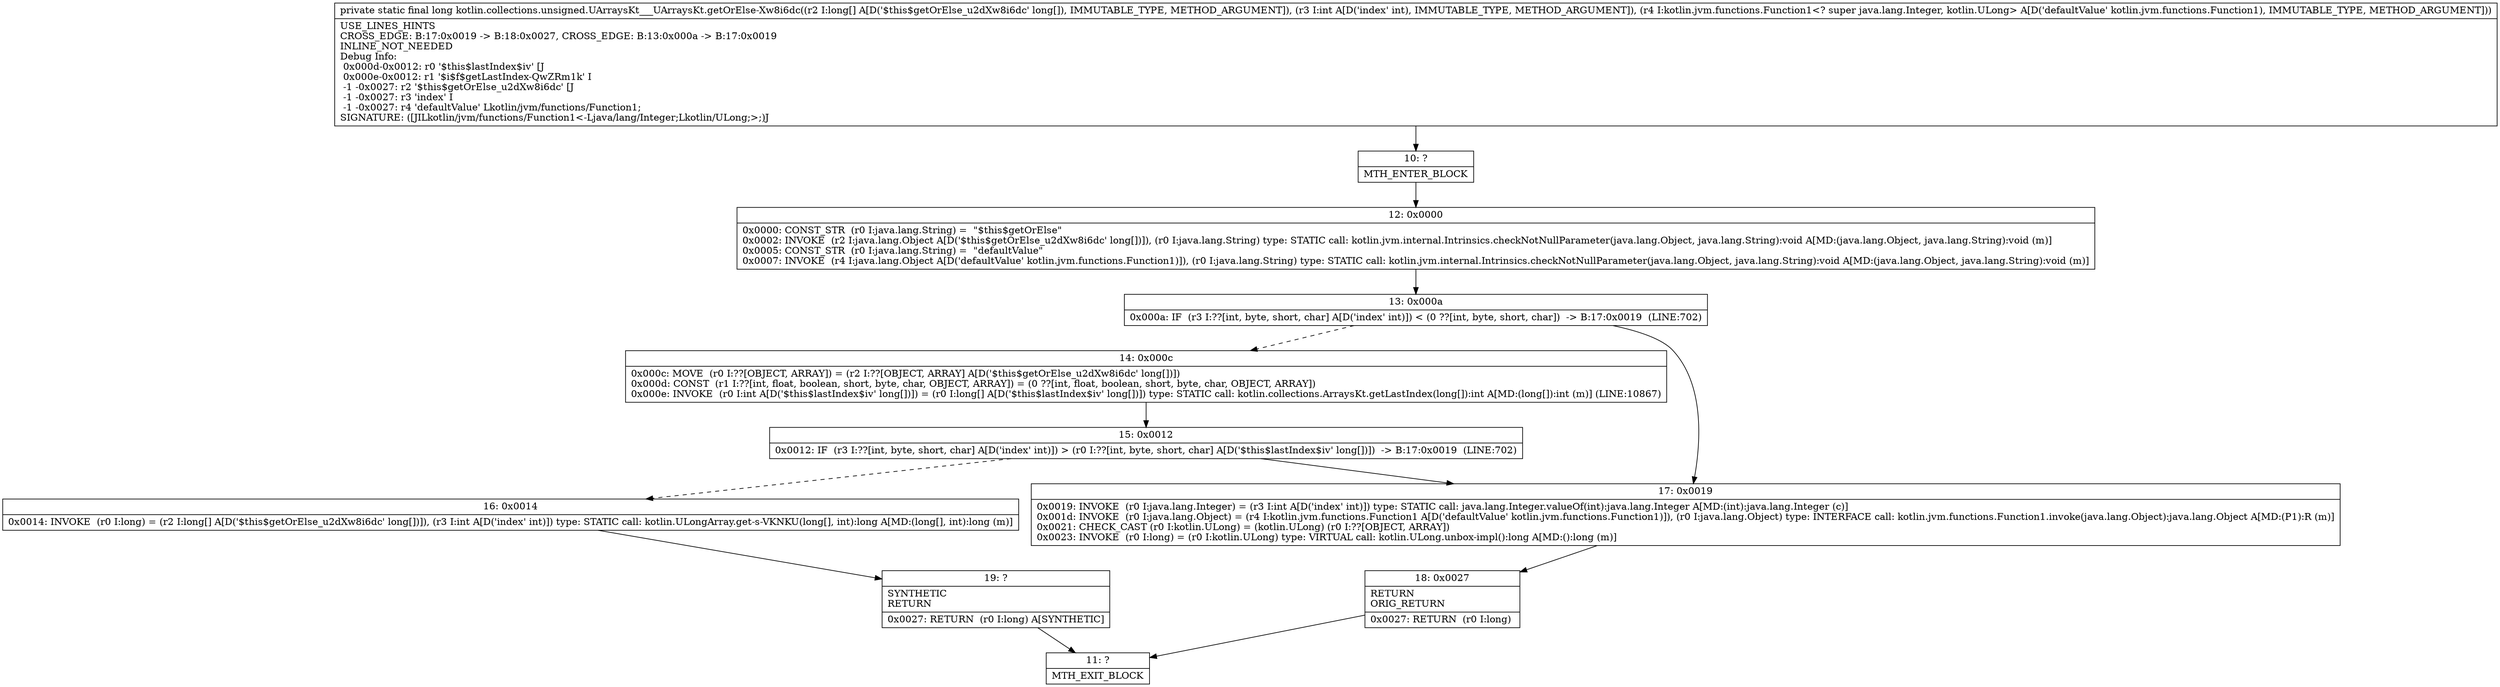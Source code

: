 digraph "CFG forkotlin.collections.unsigned.UArraysKt___UArraysKt.getOrElse\-Xw8i6dc([JILkotlin\/jvm\/functions\/Function1;)J" {
Node_10 [shape=record,label="{10\:\ ?|MTH_ENTER_BLOCK\l}"];
Node_12 [shape=record,label="{12\:\ 0x0000|0x0000: CONST_STR  (r0 I:java.lang.String) =  \"$this$getOrElse\" \l0x0002: INVOKE  (r2 I:java.lang.Object A[D('$this$getOrElse_u2dXw8i6dc' long[])]), (r0 I:java.lang.String) type: STATIC call: kotlin.jvm.internal.Intrinsics.checkNotNullParameter(java.lang.Object, java.lang.String):void A[MD:(java.lang.Object, java.lang.String):void (m)]\l0x0005: CONST_STR  (r0 I:java.lang.String) =  \"defaultValue\" \l0x0007: INVOKE  (r4 I:java.lang.Object A[D('defaultValue' kotlin.jvm.functions.Function1)]), (r0 I:java.lang.String) type: STATIC call: kotlin.jvm.internal.Intrinsics.checkNotNullParameter(java.lang.Object, java.lang.String):void A[MD:(java.lang.Object, java.lang.String):void (m)]\l}"];
Node_13 [shape=record,label="{13\:\ 0x000a|0x000a: IF  (r3 I:??[int, byte, short, char] A[D('index' int)]) \< (0 ??[int, byte, short, char])  \-\> B:17:0x0019  (LINE:702)\l}"];
Node_14 [shape=record,label="{14\:\ 0x000c|0x000c: MOVE  (r0 I:??[OBJECT, ARRAY]) = (r2 I:??[OBJECT, ARRAY] A[D('$this$getOrElse_u2dXw8i6dc' long[])]) \l0x000d: CONST  (r1 I:??[int, float, boolean, short, byte, char, OBJECT, ARRAY]) = (0 ??[int, float, boolean, short, byte, char, OBJECT, ARRAY]) \l0x000e: INVOKE  (r0 I:int A[D('$this$lastIndex$iv' long[])]) = (r0 I:long[] A[D('$this$lastIndex$iv' long[])]) type: STATIC call: kotlin.collections.ArraysKt.getLastIndex(long[]):int A[MD:(long[]):int (m)] (LINE:10867)\l}"];
Node_15 [shape=record,label="{15\:\ 0x0012|0x0012: IF  (r3 I:??[int, byte, short, char] A[D('index' int)]) \> (r0 I:??[int, byte, short, char] A[D('$this$lastIndex$iv' long[])])  \-\> B:17:0x0019  (LINE:702)\l}"];
Node_16 [shape=record,label="{16\:\ 0x0014|0x0014: INVOKE  (r0 I:long) = (r2 I:long[] A[D('$this$getOrElse_u2dXw8i6dc' long[])]), (r3 I:int A[D('index' int)]) type: STATIC call: kotlin.ULongArray.get\-s\-VKNKU(long[], int):long A[MD:(long[], int):long (m)]\l}"];
Node_19 [shape=record,label="{19\:\ ?|SYNTHETIC\lRETURN\l|0x0027: RETURN  (r0 I:long) A[SYNTHETIC]\l}"];
Node_11 [shape=record,label="{11\:\ ?|MTH_EXIT_BLOCK\l}"];
Node_17 [shape=record,label="{17\:\ 0x0019|0x0019: INVOKE  (r0 I:java.lang.Integer) = (r3 I:int A[D('index' int)]) type: STATIC call: java.lang.Integer.valueOf(int):java.lang.Integer A[MD:(int):java.lang.Integer (c)]\l0x001d: INVOKE  (r0 I:java.lang.Object) = (r4 I:kotlin.jvm.functions.Function1 A[D('defaultValue' kotlin.jvm.functions.Function1)]), (r0 I:java.lang.Object) type: INTERFACE call: kotlin.jvm.functions.Function1.invoke(java.lang.Object):java.lang.Object A[MD:(P1):R (m)]\l0x0021: CHECK_CAST (r0 I:kotlin.ULong) = (kotlin.ULong) (r0 I:??[OBJECT, ARRAY]) \l0x0023: INVOKE  (r0 I:long) = (r0 I:kotlin.ULong) type: VIRTUAL call: kotlin.ULong.unbox\-impl():long A[MD:():long (m)]\l}"];
Node_18 [shape=record,label="{18\:\ 0x0027|RETURN\lORIG_RETURN\l|0x0027: RETURN  (r0 I:long) \l}"];
MethodNode[shape=record,label="{private static final long kotlin.collections.unsigned.UArraysKt___UArraysKt.getOrElse\-Xw8i6dc((r2 I:long[] A[D('$this$getOrElse_u2dXw8i6dc' long[]), IMMUTABLE_TYPE, METHOD_ARGUMENT]), (r3 I:int A[D('index' int), IMMUTABLE_TYPE, METHOD_ARGUMENT]), (r4 I:kotlin.jvm.functions.Function1\<? super java.lang.Integer, kotlin.ULong\> A[D('defaultValue' kotlin.jvm.functions.Function1), IMMUTABLE_TYPE, METHOD_ARGUMENT]))  | USE_LINES_HINTS\lCROSS_EDGE: B:17:0x0019 \-\> B:18:0x0027, CROSS_EDGE: B:13:0x000a \-\> B:17:0x0019\lINLINE_NOT_NEEDED\lDebug Info:\l  0x000d\-0x0012: r0 '$this$lastIndex$iv' [J\l  0x000e\-0x0012: r1 '$i$f$getLastIndex\-QwZRm1k' I\l  \-1 \-0x0027: r2 '$this$getOrElse_u2dXw8i6dc' [J\l  \-1 \-0x0027: r3 'index' I\l  \-1 \-0x0027: r4 'defaultValue' Lkotlin\/jvm\/functions\/Function1;\lSIGNATURE: ([JILkotlin\/jvm\/functions\/Function1\<\-Ljava\/lang\/Integer;Lkotlin\/ULong;\>;)J\l}"];
MethodNode -> Node_10;Node_10 -> Node_12;
Node_12 -> Node_13;
Node_13 -> Node_14[style=dashed];
Node_13 -> Node_17;
Node_14 -> Node_15;
Node_15 -> Node_16[style=dashed];
Node_15 -> Node_17;
Node_16 -> Node_19;
Node_19 -> Node_11;
Node_17 -> Node_18;
Node_18 -> Node_11;
}

